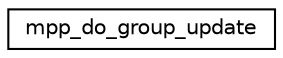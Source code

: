 digraph "Graphical Class Hierarchy"
{
 // INTERACTIVE_SVG=YES
 // LATEX_PDF_SIZE
  edge [fontname="Helvetica",fontsize="10",labelfontname="Helvetica",labelfontsize="10"];
  node [fontname="Helvetica",fontsize="10",shape=record];
  rankdir="LR";
  Node0 [label="mpp_do_group_update",height=0.2,width=0.4,color="black", fillcolor="white", style="filled",URL="$interfacempp__domains__mod_1_1mpp__do__group__update.html",tooltip=" "];
}
